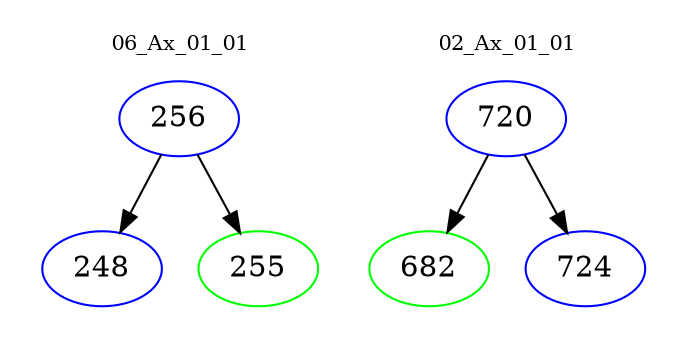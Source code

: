 digraph{
subgraph cluster_0 {
color = white
label = "06_Ax_01_01";
fontsize=10;
T0_256 [label="256", color="blue"]
T0_256 -> T0_248 [color="black"]
T0_248 [label="248", color="blue"]
T0_256 -> T0_255 [color="black"]
T0_255 [label="255", color="green"]
}
subgraph cluster_1 {
color = white
label = "02_Ax_01_01";
fontsize=10;
T1_720 [label="720", color="blue"]
T1_720 -> T1_682 [color="black"]
T1_682 [label="682", color="green"]
T1_720 -> T1_724 [color="black"]
T1_724 [label="724", color="blue"]
}
}
